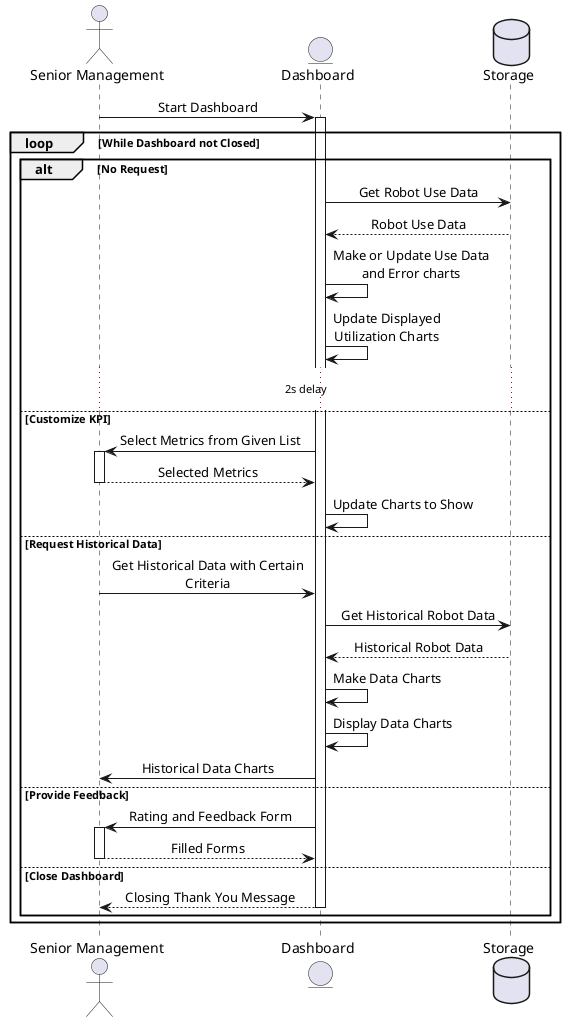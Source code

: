 @startuml senior_management

skinparam sequenceMessageAlign center
actor Senior_Manager as "Senior Management"
entity Dashboard
database Storage

Senior_Manager -> Dashboard: Start Dashboard
activate Dashboard
loop While Dashboard not Closed
alt No Request
    Dashboard -> Storage: Get Robot Use Data
    Storage --> Dashboard: Robot Use Data
    Dashboard -> Dashboard: Make or Update Use Data\nand Error charts
    Dashboard -> Dashboard: Update Displayed\nUtilization Charts
    ... 2s delay ...
else Customize KPI
    Dashboard -> Senior_Manager: Select Metrics from Given List
    activate Senior_Manager
    return Selected Metrics
    Dashboard -> Dashboard: Update Charts to Show
else Request Historical Data
    Senior_Manager -> Dashboard: Get Historical Data with Certain\nCriteria
    Dashboard -> Storage: Get Historical Robot Data
    Storage --> Dashboard: Historical Robot Data
    Dashboard -> Dashboard: Make Data Charts
    Dashboard -> Dashboard: Display Data Charts
    Dashboard -> Senior_Manager: Historical Data Charts
else Provide Feedback
    Dashboard -> Senior_Manager: Rating and Feedback Form
    activate Senior_Manager
    return Filled Forms
else Close Dashboard
    return Closing Thank You Message
end
end

@enduml